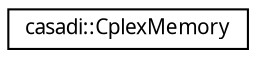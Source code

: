 digraph "Graphical Class Hierarchy"
{
  edge [fontname="FreeSans.ttf",fontsize="10",labelfontname="FreeSans.ttf",labelfontsize="10"];
  node [fontname="FreeSans.ttf",fontsize="10",shape=record];
  rankdir="LR";
  Node1 [label="casadi::CplexMemory",height=0.2,width=0.4,color="black", fillcolor="white", style="filled",URL="$de/db2/structcasadi_1_1CplexMemory.html"];
}

